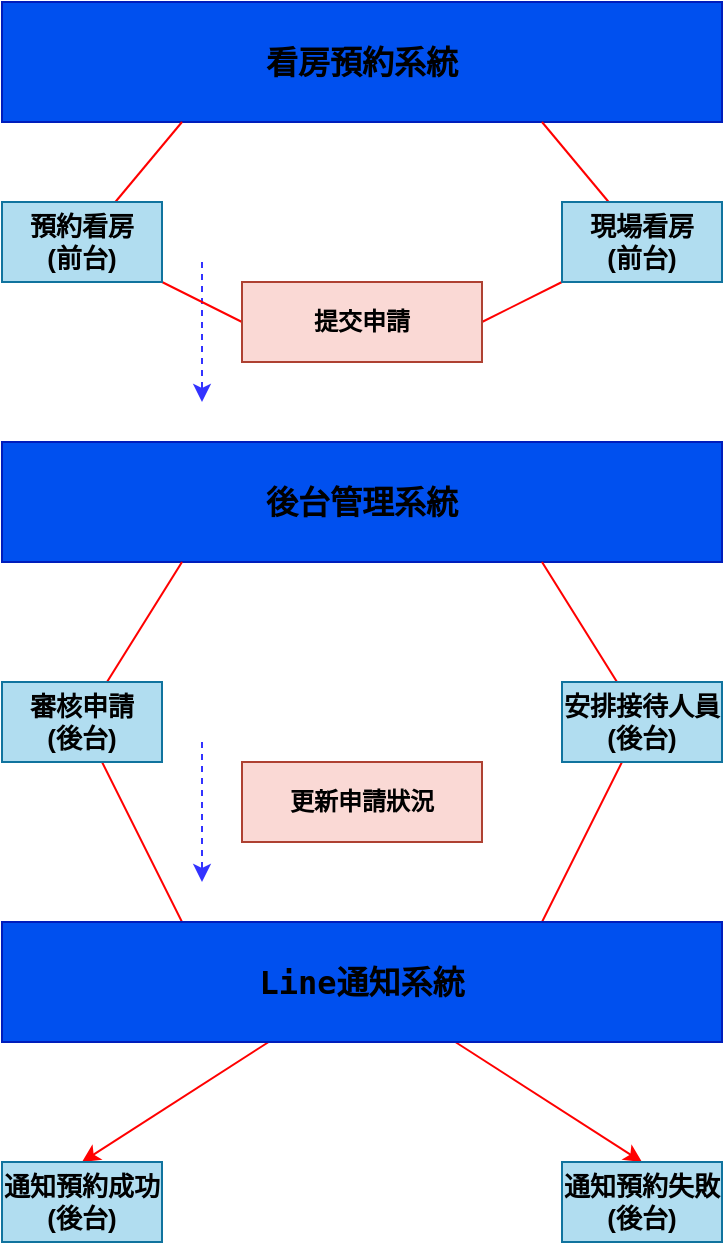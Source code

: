 <mxfile>
    <diagram id="ASTWp4ZXTidoFe2xOwB_" name="1b">
        <mxGraphModel dx="1002" dy="563" grid="1" gridSize="10" guides="1" tooltips="1" connect="1" arrows="1" fold="1" page="1" pageScale="1" pageWidth="827" pageHeight="1169" math="0" shadow="0">
            <root>
                <mxCell id="0"/>
                <mxCell id="1" parent="0"/>
                <mxCell id="12" style="edgeStyle=none;html=1;endArrow=classic;endFill=1;dashed=1;strokeColor=#3333FF;" edge="1" parent="1">
                    <mxGeometry relative="1" as="geometry">
                        <mxPoint x="300" y="150" as="sourcePoint"/>
                        <mxPoint x="300" y="220" as="targetPoint"/>
                    </mxGeometry>
                </mxCell>
                <mxCell id="2" value="&lt;span style=&quot;font-family: &amp;quot;Söhne Mono&amp;quot;, Monaco, &amp;quot;Andale Mono&amp;quot;, &amp;quot;Ubuntu Mono&amp;quot;, monospace; font-size: 16px; text-align: left;&quot;&gt;看房預約系統&lt;/span&gt;" style="rounded=0;whiteSpace=wrap;html=1;labelBackgroundColor=none;fillColor=#0050ef;fontColor=#000000;strokeColor=#001DBC;fontStyle=1;fontSize=16;" vertex="1" parent="1">
                    <mxGeometry x="200" y="20" width="360" height="60" as="geometry"/>
                </mxCell>
                <mxCell id="6" style="edgeStyle=none;html=1;entryX=0.25;entryY=1;entryDx=0;entryDy=0;endArrow=none;endFill=0;strokeColor=#FF0000;" edge="1" parent="1" source="4" target="2">
                    <mxGeometry relative="1" as="geometry"/>
                </mxCell>
                <mxCell id="9" style="edgeStyle=none;html=1;entryX=0;entryY=0.5;entryDx=0;entryDy=0;endArrow=none;endFill=0;strokeColor=#FF0000;" edge="1" parent="1" source="4" target="8">
                    <mxGeometry relative="1" as="geometry"/>
                </mxCell>
                <mxCell id="4" value="預約看房&lt;br style=&quot;font-size: 13px;&quot;&gt;(前台)" style="rounded=0;whiteSpace=wrap;html=1;fillColor=#b1ddf0;strokeColor=#10739e;fontColor=#000000;fontStyle=1;fontSize=13;labelBackgroundColor=none;" vertex="1" parent="1">
                    <mxGeometry x="200" y="120" width="80" height="40" as="geometry"/>
                </mxCell>
                <mxCell id="7" style="edgeStyle=none;html=1;entryX=0.75;entryY=1;entryDx=0;entryDy=0;endArrow=none;endFill=0;strokeColor=#FF0000;" edge="1" parent="1" source="5" target="2">
                    <mxGeometry relative="1" as="geometry"/>
                </mxCell>
                <mxCell id="10" style="edgeStyle=none;html=1;entryX=1;entryY=0.5;entryDx=0;entryDy=0;endArrow=none;endFill=0;strokeColor=#FF0000;" edge="1" parent="1" source="5" target="8">
                    <mxGeometry relative="1" as="geometry"/>
                </mxCell>
                <mxCell id="5" value="現場看房&lt;br style=&quot;font-size: 13px;&quot;&gt;(前台)" style="rounded=0;whiteSpace=wrap;html=1;fillColor=#b1ddf0;strokeColor=#10739e;fontColor=#000000;fontStyle=1;fontSize=13;labelBackgroundColor=none;" vertex="1" parent="1">
                    <mxGeometry x="480" y="120" width="80" height="40" as="geometry"/>
                </mxCell>
                <mxCell id="8" value="提交申請" style="rounded=0;whiteSpace=wrap;html=1;fillColor=#fad9d5;strokeColor=#ae4132;fontStyle=1;fontColor=#000000;" vertex="1" parent="1">
                    <mxGeometry x="320" y="160" width="120" height="40" as="geometry"/>
                </mxCell>
                <mxCell id="11" value="&lt;span style=&quot;font-family: &amp;quot;Söhne Mono&amp;quot;, Monaco, &amp;quot;Andale Mono&amp;quot;, &amp;quot;Ubuntu Mono&amp;quot;, monospace; font-size: 16px; text-align: left;&quot;&gt;後台管理系統&lt;/span&gt;" style="rounded=0;whiteSpace=wrap;html=1;labelBackgroundColor=none;fillColor=#0050ef;fontColor=#000000;strokeColor=#001DBC;fontStyle=1;fontSize=16;" vertex="1" parent="1">
                    <mxGeometry x="200" y="240" width="360" height="60" as="geometry"/>
                </mxCell>
                <mxCell id="20" style="edgeStyle=none;html=1;entryX=0.25;entryY=1;entryDx=0;entryDy=0;endArrow=none;endFill=0;strokeColor=#FF0000;" edge="1" parent="1" source="13" target="11">
                    <mxGeometry relative="1" as="geometry"/>
                </mxCell>
                <mxCell id="24" style="edgeStyle=none;html=1;entryX=0.25;entryY=0;entryDx=0;entryDy=0;endArrow=none;endFill=0;strokeColor=#FF0000;" edge="1" parent="1" source="13" target="17">
                    <mxGeometry relative="1" as="geometry"/>
                </mxCell>
                <mxCell id="13" value="審核申請&lt;br style=&quot;font-size: 13px;&quot;&gt;(後台)" style="rounded=0;whiteSpace=wrap;html=1;fillColor=#b1ddf0;strokeColor=#10739e;fontColor=#000000;fontStyle=1;fontSize=13;labelBackgroundColor=none;" vertex="1" parent="1">
                    <mxGeometry x="200" y="360" width="80" height="40" as="geometry"/>
                </mxCell>
                <mxCell id="21" style="edgeStyle=none;html=1;entryX=0.75;entryY=1;entryDx=0;entryDy=0;endArrow=none;endFill=0;strokeColor=#FF0000;" edge="1" parent="1" source="14" target="11">
                    <mxGeometry relative="1" as="geometry"/>
                </mxCell>
                <mxCell id="23" style="edgeStyle=none;html=1;entryX=0.75;entryY=0;entryDx=0;entryDy=0;endArrow=none;endFill=0;strokeColor=#FF0000;" edge="1" parent="1" source="14" target="17">
                    <mxGeometry relative="1" as="geometry"/>
                </mxCell>
                <mxCell id="14" value="安排接待人員&lt;br style=&quot;font-size: 13px;&quot;&gt;(後台)" style="rounded=0;whiteSpace=wrap;html=1;fillColor=#b1ddf0;strokeColor=#10739e;fontColor=#000000;fontStyle=1;fontSize=13;labelBackgroundColor=none;" vertex="1" parent="1">
                    <mxGeometry x="480" y="360" width="80" height="40" as="geometry"/>
                </mxCell>
                <mxCell id="15" value="更新申請狀況" style="rounded=0;whiteSpace=wrap;html=1;fillColor=#fad9d5;strokeColor=#ae4132;fontStyle=1;fontColor=#000000;" vertex="1" parent="1">
                    <mxGeometry x="320" y="400" width="120" height="40" as="geometry"/>
                </mxCell>
                <mxCell id="16" style="edgeStyle=none;html=1;endArrow=classic;endFill=1;dashed=1;strokeColor=#3333FF;" edge="1" parent="1">
                    <mxGeometry relative="1" as="geometry">
                        <mxPoint x="300" y="390" as="sourcePoint"/>
                        <mxPoint x="300" y="460" as="targetPoint"/>
                    </mxGeometry>
                </mxCell>
                <mxCell id="25" style="edgeStyle=none;html=1;entryX=0.5;entryY=0;entryDx=0;entryDy=0;endArrow=classic;endFill=1;strokeColor=#FF0000;" edge="1" parent="1" source="17" target="18">
                    <mxGeometry relative="1" as="geometry"/>
                </mxCell>
                <mxCell id="26" style="edgeStyle=none;html=1;entryX=0.5;entryY=0;entryDx=0;entryDy=0;endArrow=classic;endFill=1;strokeColor=#FF0000;" edge="1" parent="1" source="17" target="19">
                    <mxGeometry relative="1" as="geometry"/>
                </mxCell>
                <mxCell id="17" value="&lt;span style=&quot;font-family: &amp;quot;Söhne Mono&amp;quot;, Monaco, &amp;quot;Andale Mono&amp;quot;, &amp;quot;Ubuntu Mono&amp;quot;, monospace; font-size: 16px; text-align: left;&quot;&gt; Line通知系統 &lt;/span&gt;" style="rounded=0;whiteSpace=wrap;html=1;labelBackgroundColor=none;fillColor=#0050ef;fontColor=#000000;strokeColor=#001DBC;fontStyle=1;fontSize=16;" vertex="1" parent="1">
                    <mxGeometry x="200" y="480" width="360" height="60" as="geometry"/>
                </mxCell>
                <mxCell id="18" value="通知預約成功(後台)" style="rounded=0;whiteSpace=wrap;html=1;fillColor=#b1ddf0;strokeColor=#10739e;fontColor=#000000;fontStyle=1;fontSize=13;labelBackgroundColor=none;" vertex="1" parent="1">
                    <mxGeometry x="200" y="600" width="80" height="40" as="geometry"/>
                </mxCell>
                <mxCell id="19" value="通知預約失敗(後台)" style="rounded=0;whiteSpace=wrap;html=1;fillColor=#b1ddf0;strokeColor=#10739e;fontColor=#000000;fontStyle=1;fontSize=13;labelBackgroundColor=none;" vertex="1" parent="1">
                    <mxGeometry x="480" y="600" width="80" height="40" as="geometry"/>
                </mxCell>
            </root>
        </mxGraphModel>
    </diagram>
    <diagram id="YNBZmlXG5lnyesX3e9GX" name="1d">
        <mxGraphModel dx="1102" dy="787" grid="1" gridSize="10" guides="1" tooltips="1" connect="1" arrows="1" fold="1" page="1" pageScale="1" pageWidth="827" pageHeight="1169" math="0" shadow="0">
            <root>
                <mxCell id="0"/>
                <mxCell id="1" parent="0"/>
            </root>
        </mxGraphModel>
    </diagram>
    <diagram id="AscKv5OJ8TlSJ3xA4gjY" name="2b">
        <mxGraphModel dx="1102" dy="787" grid="1" gridSize="10" guides="1" tooltips="1" connect="1" arrows="1" fold="1" page="1" pageScale="1" pageWidth="827" pageHeight="1169" math="0" shadow="0">
            <root>
                <mxCell id="0"/>
                <mxCell id="1" parent="0"/>
            </root>
        </mxGraphModel>
    </diagram>
    <diagram id="jKp8lnFoO_ODNvvGuu6S" name="2d">
        <mxGraphModel dx="1102" dy="787" grid="1" gridSize="10" guides="1" tooltips="1" connect="1" arrows="1" fold="1" page="1" pageScale="1" pageWidth="827" pageHeight="1169" math="0" shadow="0">
            <root>
                <mxCell id="0"/>
                <mxCell id="1" parent="0"/>
            </root>
        </mxGraphModel>
    </diagram>
</mxfile>